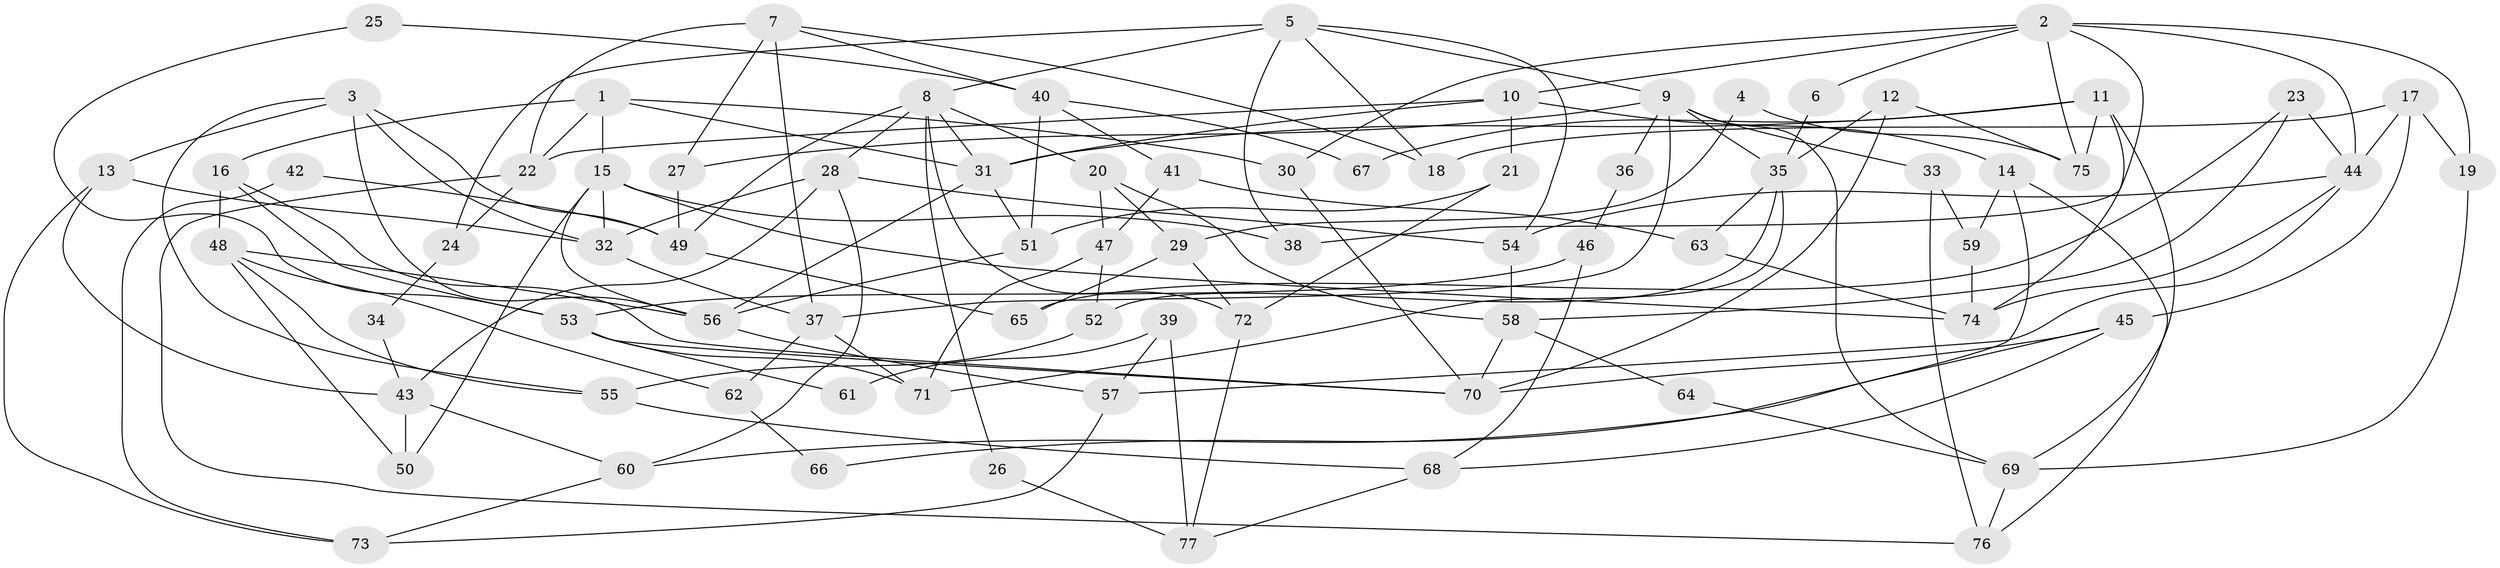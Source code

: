 // coarse degree distribution, {5: 0.14285714285714285, 7: 0.20408163265306123, 2: 0.12244897959183673, 6: 0.12244897959183673, 10: 0.02040816326530612, 9: 0.04081632653061224, 4: 0.12244897959183673, 3: 0.1836734693877551, 8: 0.04081632653061224}
// Generated by graph-tools (version 1.1) at 2025/42/03/06/25 10:42:00]
// undirected, 77 vertices, 154 edges
graph export_dot {
graph [start="1"]
  node [color=gray90,style=filled];
  1;
  2;
  3;
  4;
  5;
  6;
  7;
  8;
  9;
  10;
  11;
  12;
  13;
  14;
  15;
  16;
  17;
  18;
  19;
  20;
  21;
  22;
  23;
  24;
  25;
  26;
  27;
  28;
  29;
  30;
  31;
  32;
  33;
  34;
  35;
  36;
  37;
  38;
  39;
  40;
  41;
  42;
  43;
  44;
  45;
  46;
  47;
  48;
  49;
  50;
  51;
  52;
  53;
  54;
  55;
  56;
  57;
  58;
  59;
  60;
  61;
  62;
  63;
  64;
  65;
  66;
  67;
  68;
  69;
  70;
  71;
  72;
  73;
  74;
  75;
  76;
  77;
  1 -- 31;
  1 -- 16;
  1 -- 15;
  1 -- 22;
  1 -- 30;
  2 -- 38;
  2 -- 10;
  2 -- 6;
  2 -- 19;
  2 -- 30;
  2 -- 44;
  2 -- 75;
  3 -- 13;
  3 -- 56;
  3 -- 32;
  3 -- 49;
  3 -- 55;
  4 -- 29;
  4 -- 75;
  5 -- 9;
  5 -- 8;
  5 -- 18;
  5 -- 24;
  5 -- 38;
  5 -- 54;
  6 -- 35;
  7 -- 22;
  7 -- 37;
  7 -- 18;
  7 -- 27;
  7 -- 40;
  8 -- 72;
  8 -- 49;
  8 -- 20;
  8 -- 26;
  8 -- 28;
  8 -- 31;
  9 -- 69;
  9 -- 37;
  9 -- 27;
  9 -- 33;
  9 -- 35;
  9 -- 36;
  10 -- 31;
  10 -- 22;
  10 -- 14;
  10 -- 21;
  11 -- 75;
  11 -- 74;
  11 -- 31;
  11 -- 67;
  11 -- 69;
  12 -- 70;
  12 -- 35;
  12 -- 75;
  13 -- 32;
  13 -- 73;
  13 -- 43;
  14 -- 76;
  14 -- 59;
  14 -- 66;
  15 -- 74;
  15 -- 32;
  15 -- 38;
  15 -- 50;
  15 -- 56;
  16 -- 70;
  16 -- 48;
  16 -- 53;
  17 -- 18;
  17 -- 44;
  17 -- 19;
  17 -- 45;
  19 -- 69;
  20 -- 58;
  20 -- 29;
  20 -- 47;
  21 -- 51;
  21 -- 72;
  22 -- 76;
  22 -- 24;
  23 -- 44;
  23 -- 58;
  23 -- 65;
  24 -- 34;
  25 -- 40;
  25 -- 53;
  26 -- 77;
  27 -- 49;
  28 -- 32;
  28 -- 43;
  28 -- 54;
  28 -- 60;
  29 -- 65;
  29 -- 72;
  30 -- 70;
  31 -- 51;
  31 -- 56;
  32 -- 37;
  33 -- 59;
  33 -- 76;
  34 -- 43;
  35 -- 71;
  35 -- 52;
  35 -- 63;
  36 -- 46;
  37 -- 71;
  37 -- 62;
  39 -- 57;
  39 -- 77;
  39 -- 61;
  40 -- 51;
  40 -- 41;
  40 -- 67;
  41 -- 47;
  41 -- 63;
  42 -- 73;
  42 -- 49;
  43 -- 50;
  43 -- 60;
  44 -- 54;
  44 -- 57;
  44 -- 74;
  45 -- 60;
  45 -- 68;
  45 -- 70;
  46 -- 68;
  46 -- 53;
  47 -- 52;
  47 -- 71;
  48 -- 56;
  48 -- 50;
  48 -- 55;
  48 -- 62;
  49 -- 65;
  51 -- 56;
  52 -- 55;
  53 -- 70;
  53 -- 61;
  53 -- 71;
  54 -- 58;
  55 -- 68;
  56 -- 57;
  57 -- 73;
  58 -- 70;
  58 -- 64;
  59 -- 74;
  60 -- 73;
  62 -- 66;
  63 -- 74;
  64 -- 69;
  68 -- 77;
  69 -- 76;
  72 -- 77;
}
